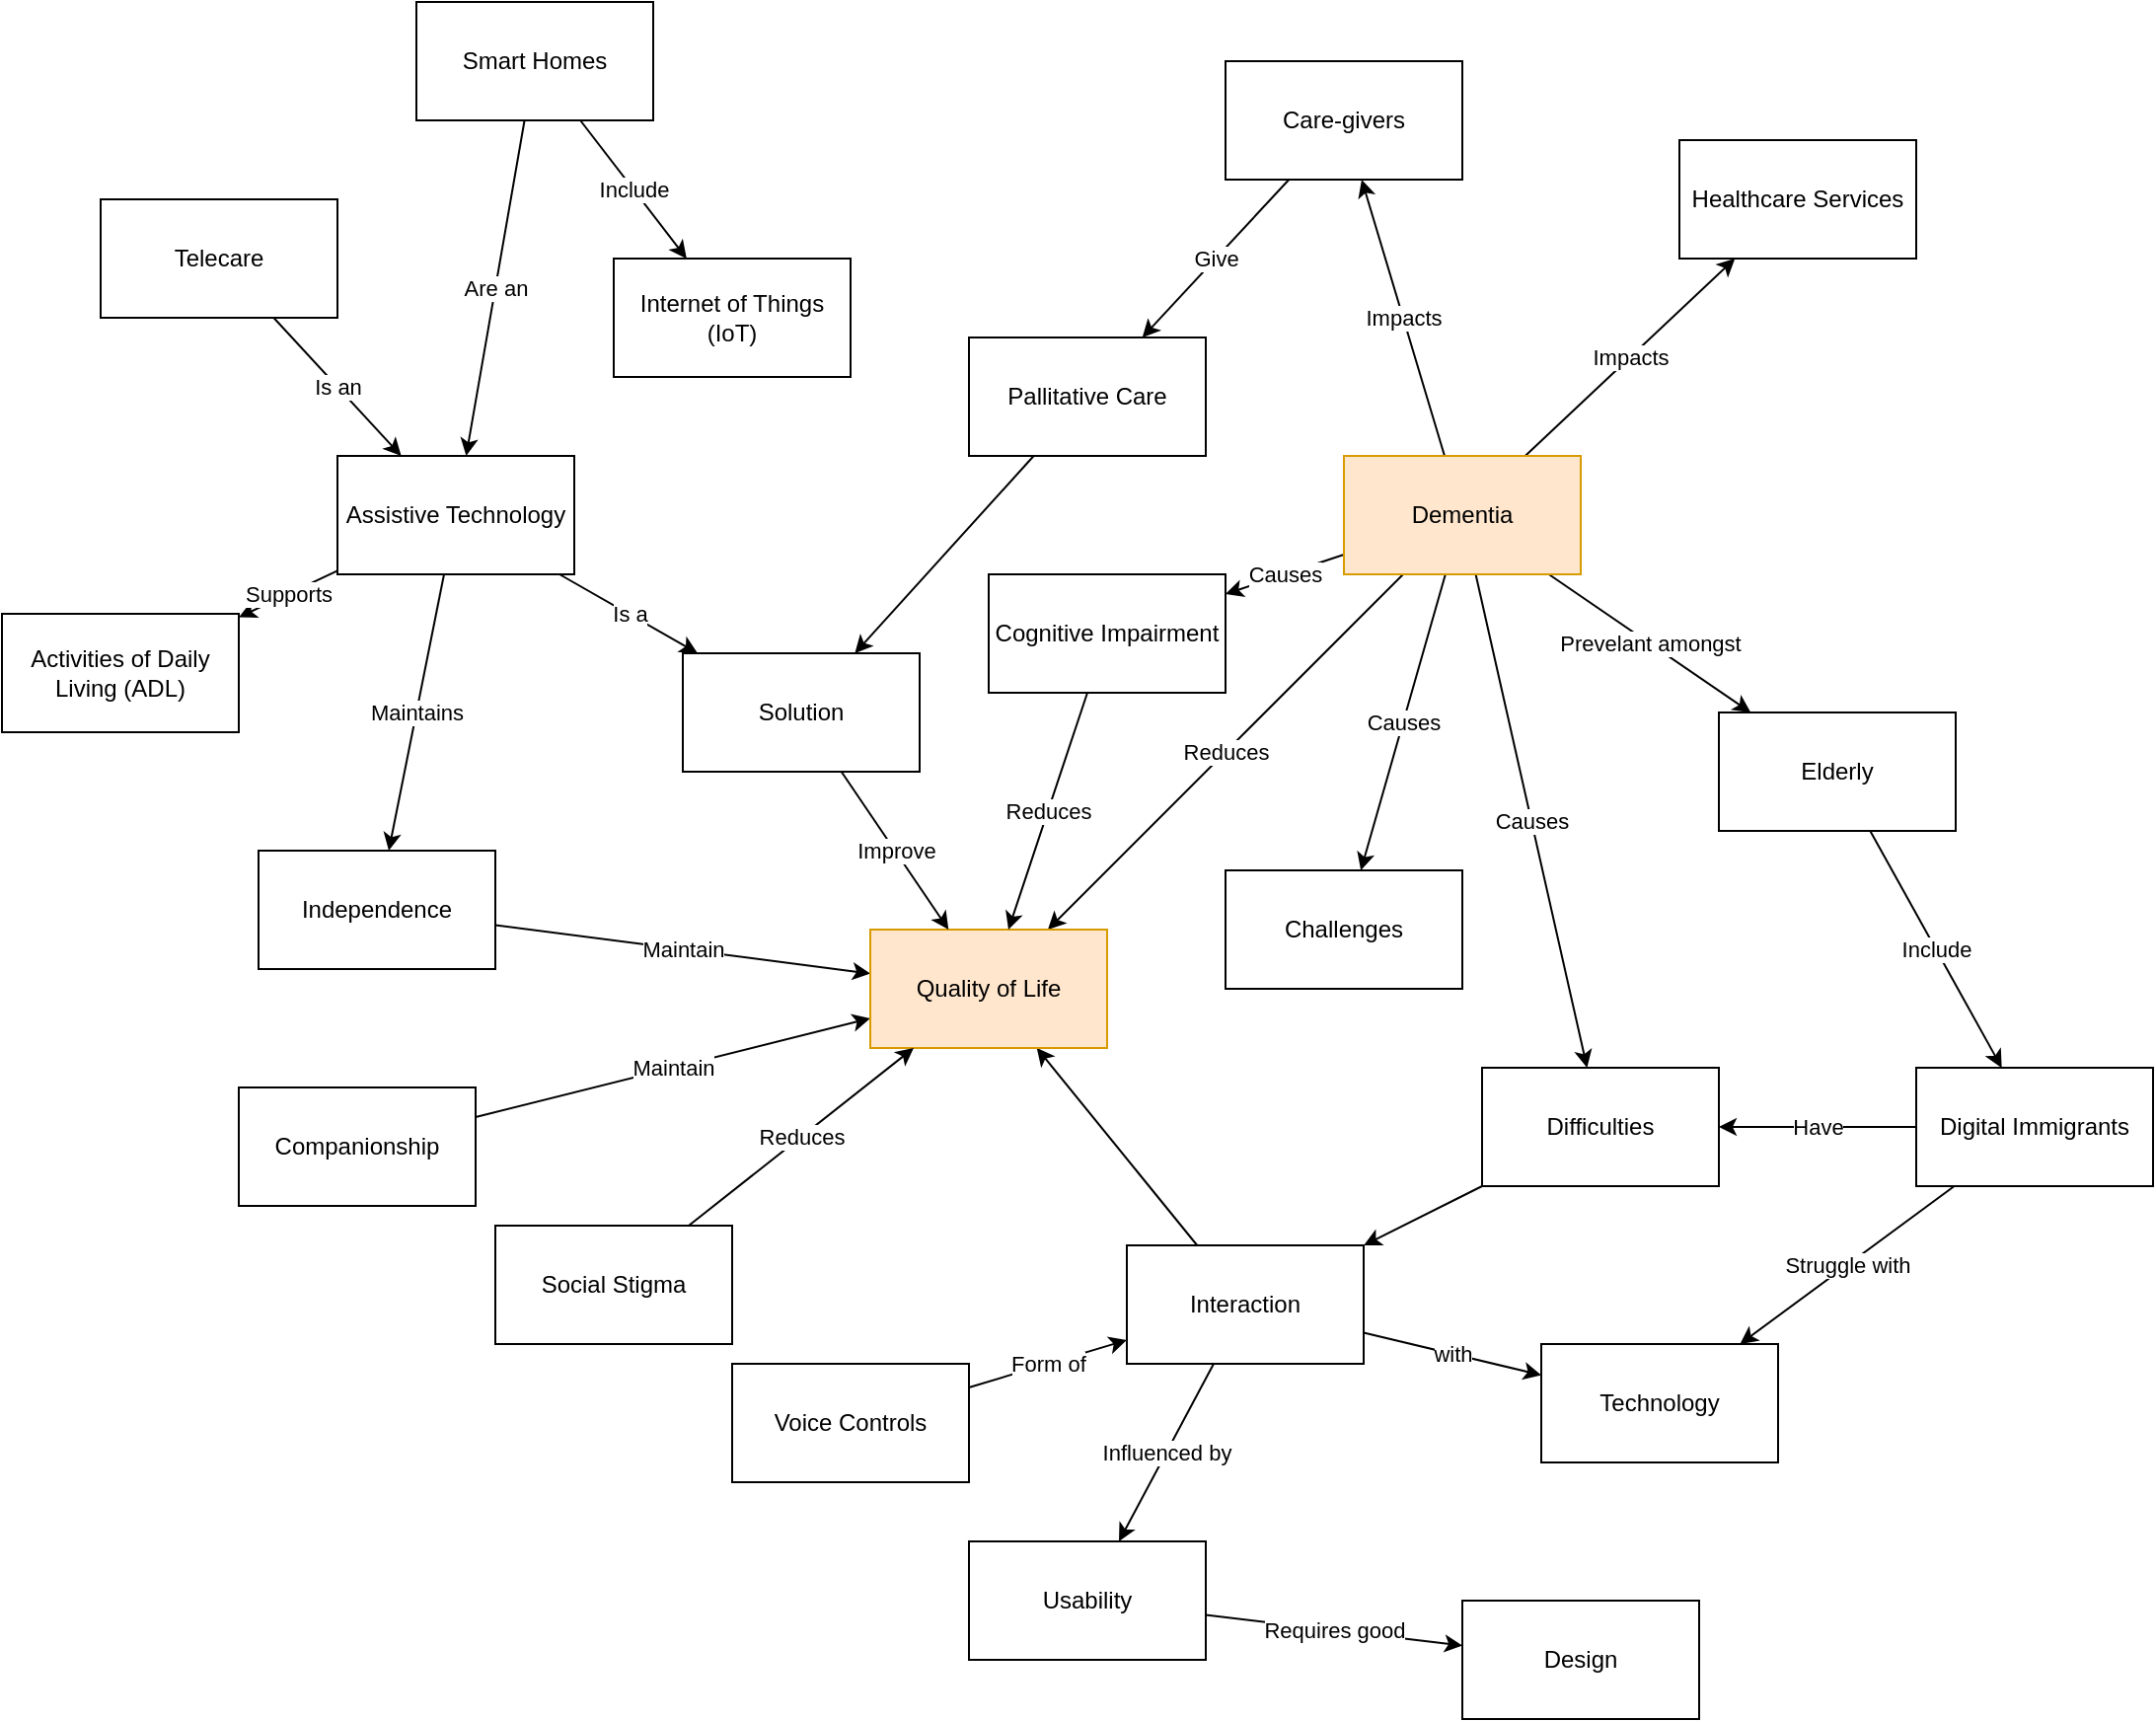 <mxfile version="12.6.5" type="device" pages="3"><diagram id="gc-8AjrJb7gZC4GpGFuo" name="Concept Map"><mxGraphModel dx="2881" dy="2333" grid="1" gridSize="10" guides="1" tooltips="1" connect="1" arrows="1" fold="1" page="1" pageScale="1" pageWidth="850" pageHeight="1100" math="0" shadow="0"><root><mxCell id="0"/><mxCell id="1" parent="0"/><mxCell id="ZZ2kIl9BoptQFi6fk6P0-5" value="Influenced by" style="rounded=0;orthogonalLoop=1;jettySize=auto;html=1;" parent="1" source="ZZ2kIl9BoptQFi6fk6P0-1" target="ZZ2kIl9BoptQFi6fk6P0-3" edge="1"><mxGeometry relative="1" as="geometry"/></mxCell><mxCell id="SU5T5uGDV6nWfIMjSNH1-2" style="rounded=0;orthogonalLoop=1;jettySize=auto;html=1;" parent="1" source="ZZ2kIl9BoptQFi6fk6P0-1" target="SU5T5uGDV6nWfIMjSNH1-1" edge="1"><mxGeometry relative="1" as="geometry"/></mxCell><mxCell id="TV5EQPT0iIoe0qWqlWmi-7" value="with" style="edgeStyle=none;rounded=0;orthogonalLoop=1;jettySize=auto;html=1;strokeColor=#000000;" edge="1" parent="1" source="ZZ2kIl9BoptQFi6fk6P0-1" target="TV5EQPT0iIoe0qWqlWmi-6"><mxGeometry relative="1" as="geometry"/></mxCell><mxCell id="ZZ2kIl9BoptQFi6fk6P0-1" value="Interaction" style="rounded=0;whiteSpace=wrap;html=1;" parent="1" vertex="1"><mxGeometry x="-170" y="-90" width="120" height="60" as="geometry"/></mxCell><mxCell id="TV5EQPT0iIoe0qWqlWmi-6" value="Technology" style="rounded=0;whiteSpace=wrap;html=1;" vertex="1" parent="1"><mxGeometry x="40" y="-40" width="120" height="60" as="geometry"/></mxCell><mxCell id="ZZ2kIl9BoptQFi6fk6P0-9" value="Form of" style="edgeStyle=none;rounded=0;orthogonalLoop=1;jettySize=auto;html=1;" parent="1" source="ZZ2kIl9BoptQFi6fk6P0-2" target="ZZ2kIl9BoptQFi6fk6P0-1" edge="1"><mxGeometry relative="1" as="geometry"/></mxCell><mxCell id="ZZ2kIl9BoptQFi6fk6P0-2" value="Voice Controls" style="rounded=0;whiteSpace=wrap;html=1;" parent="1" vertex="1"><mxGeometry x="-370" y="-30" width="120" height="60" as="geometry"/></mxCell><mxCell id="TV5EQPT0iIoe0qWqlWmi-19" value="Requires good" style="edgeStyle=none;rounded=0;orthogonalLoop=1;jettySize=auto;html=1;strokeColor=#000000;" edge="1" parent="1" source="ZZ2kIl9BoptQFi6fk6P0-3" target="ZZ2kIl9BoptQFi6fk6P0-23"><mxGeometry relative="1" as="geometry"/></mxCell><mxCell id="ZZ2kIl9BoptQFi6fk6P0-3" value="Usability" style="rounded=0;whiteSpace=wrap;html=1;" parent="1" vertex="1"><mxGeometry x="-250" y="60" width="120" height="60" as="geometry"/></mxCell><mxCell id="ZZ2kIl9BoptQFi6fk6P0-6" style="rounded=0;orthogonalLoop=1;jettySize=auto;html=1;" parent="1" source="ZZ2kIl9BoptQFi6fk6P0-4" target="ZZ2kIl9BoptQFi6fk6P0-1" edge="1"><mxGeometry relative="1" as="geometry"/></mxCell><mxCell id="ZZ2kIl9BoptQFi6fk6P0-4" value="Difficulties" style="rounded=0;whiteSpace=wrap;html=1;" parent="1" vertex="1"><mxGeometry x="10" y="-180" width="120" height="60" as="geometry"/></mxCell><mxCell id="ZZ2kIl9BoptQFi6fk6P0-8" value="Causes" style="rounded=0;orthogonalLoop=1;jettySize=auto;html=1;" parent="1" source="ZZ2kIl9BoptQFi6fk6P0-7" target="ZZ2kIl9BoptQFi6fk6P0-4" edge="1"><mxGeometry relative="1" as="geometry"/></mxCell><mxCell id="TV5EQPT0iIoe0qWqlWmi-3" value="Prevelant amongst" style="edgeStyle=none;rounded=0;orthogonalLoop=1;jettySize=auto;html=1;strokeColor=#000000;" edge="1" parent="1" source="ZZ2kIl9BoptQFi6fk6P0-7" target="ZZ2kIl9BoptQFi6fk6P0-16"><mxGeometry relative="1" as="geometry"/></mxCell><mxCell id="TV5EQPT0iIoe0qWqlWmi-11" value="Reduces" style="edgeStyle=none;rounded=0;orthogonalLoop=1;jettySize=auto;html=1;strokeColor=#000000;" edge="1" parent="1" source="ZZ2kIl9BoptQFi6fk6P0-7" target="SU5T5uGDV6nWfIMjSNH1-1"><mxGeometry relative="1" as="geometry"/></mxCell><mxCell id="TV5EQPT0iIoe0qWqlWmi-15" value="Causes" style="edgeStyle=none;rounded=0;orthogonalLoop=1;jettySize=auto;html=1;strokeColor=#000000;" edge="1" parent="1" source="ZZ2kIl9BoptQFi6fk6P0-7" target="TV5EQPT0iIoe0qWqlWmi-14"><mxGeometry relative="1" as="geometry"/></mxCell><mxCell id="TV5EQPT0iIoe0qWqlWmi-30" value="Causes" style="edgeStyle=none;rounded=0;orthogonalLoop=1;jettySize=auto;html=1;strokeColor=#000000;" edge="1" parent="1" source="ZZ2kIl9BoptQFi6fk6P0-7" target="TV5EQPT0iIoe0qWqlWmi-29"><mxGeometry relative="1" as="geometry"/></mxCell><mxCell id="TV5EQPT0iIoe0qWqlWmi-32" value="Impacts" style="edgeStyle=none;rounded=0;orthogonalLoop=1;jettySize=auto;html=1;strokeColor=#000000;" edge="1" parent="1" source="ZZ2kIl9BoptQFi6fk6P0-7" target="TV5EQPT0iIoe0qWqlWmi-31"><mxGeometry relative="1" as="geometry"/></mxCell><mxCell id="TV5EQPT0iIoe0qWqlWmi-33" value="Impacts" style="edgeStyle=none;rounded=0;orthogonalLoop=1;jettySize=auto;html=1;strokeColor=#000000;" edge="1" parent="1" source="ZZ2kIl9BoptQFi6fk6P0-7" target="TV5EQPT0iIoe0qWqlWmi-28"><mxGeometry relative="1" as="geometry"/></mxCell><mxCell id="ZZ2kIl9BoptQFi6fk6P0-7" value="Dementia" style="rounded=0;whiteSpace=wrap;html=1;fillColor=#ffe6cc;strokeColor=#d79b00;" parent="1" vertex="1"><mxGeometry x="-60" y="-490" width="120" height="60" as="geometry"/></mxCell><mxCell id="TV5EQPT0iIoe0qWqlWmi-14" value="Challenges" style="rounded=0;whiteSpace=wrap;html=1;" vertex="1" parent="1"><mxGeometry x="-120" y="-280" width="120" height="60" as="geometry"/></mxCell><mxCell id="ZZ2kIl9BoptQFi6fk6P0-15" value="Have" style="edgeStyle=none;rounded=0;orthogonalLoop=1;jettySize=auto;html=1;" parent="1" source="ZZ2kIl9BoptQFi6fk6P0-13" target="ZZ2kIl9BoptQFi6fk6P0-4" edge="1"><mxGeometry relative="1" as="geometry"/></mxCell><mxCell id="TV5EQPT0iIoe0qWqlWmi-13" value="Struggle with" style="edgeStyle=none;rounded=0;orthogonalLoop=1;jettySize=auto;html=1;strokeColor=#000000;" edge="1" parent="1" source="ZZ2kIl9BoptQFi6fk6P0-13" target="TV5EQPT0iIoe0qWqlWmi-6"><mxGeometry relative="1" as="geometry"/></mxCell><mxCell id="ZZ2kIl9BoptQFi6fk6P0-13" value="Digital Immigrants" style="rounded=0;whiteSpace=wrap;html=1;" parent="1" vertex="1"><mxGeometry x="230" y="-180" width="120" height="60" as="geometry"/></mxCell><mxCell id="TV5EQPT0iIoe0qWqlWmi-1" value="Include" style="rounded=0;orthogonalLoop=1;jettySize=auto;html=1;strokeColor=#000000;" edge="1" parent="1" source="ZZ2kIl9BoptQFi6fk6P0-16" target="ZZ2kIl9BoptQFi6fk6P0-13"><mxGeometry relative="1" as="geometry"/></mxCell><mxCell id="ZZ2kIl9BoptQFi6fk6P0-16" value="Elderly" style="rounded=0;whiteSpace=wrap;html=1;" parent="1" vertex="1"><mxGeometry x="130" y="-360" width="120" height="60" as="geometry"/></mxCell><mxCell id="ZZ2kIl9BoptQFi6fk6P0-23" value="Design" style="rounded=0;whiteSpace=wrap;html=1;" parent="1" vertex="1"><mxGeometry y="90" width="120" height="60" as="geometry"/></mxCell><mxCell id="TV5EQPT0iIoe0qWqlWmi-38" value="Maintain" style="edgeStyle=none;rounded=0;orthogonalLoop=1;jettySize=auto;html=1;strokeColor=#000000;" edge="1" parent="1" source="ZZ2kIl9BoptQFi6fk6P0-28" target="SU5T5uGDV6nWfIMjSNH1-1"><mxGeometry relative="1" as="geometry"/></mxCell><mxCell id="ZZ2kIl9BoptQFi6fk6P0-28" value="Independence" style="rounded=0;whiteSpace=wrap;html=1;" parent="1" vertex="1"><mxGeometry x="-610" y="-290" width="120" height="60" as="geometry"/></mxCell><mxCell id="TV5EQPT0iIoe0qWqlWmi-39" value="Maintain" style="edgeStyle=none;rounded=0;orthogonalLoop=1;jettySize=auto;html=1;strokeColor=#000000;" edge="1" parent="1" source="ZZ2kIl9BoptQFi6fk6P0-31" target="SU5T5uGDV6nWfIMjSNH1-1"><mxGeometry relative="1" as="geometry"/></mxCell><mxCell id="ZZ2kIl9BoptQFi6fk6P0-31" value="Companionship" style="rounded=0;whiteSpace=wrap;html=1;" parent="1" vertex="1"><mxGeometry x="-620" y="-170" width="120" height="60" as="geometry"/></mxCell><mxCell id="SU5T5uGDV6nWfIMjSNH1-1" value="Quality of Life" style="rounded=0;whiteSpace=wrap;html=1;fillColor=#ffe6cc;strokeColor=#d79b00;" parent="1" vertex="1"><mxGeometry x="-300" y="-250" width="120" height="60" as="geometry"/></mxCell><mxCell id="TV5EQPT0iIoe0qWqlWmi-17" value="Improve" style="edgeStyle=none;rounded=0;orthogonalLoop=1;jettySize=auto;html=1;strokeColor=#000000;" edge="1" parent="1" source="TV5EQPT0iIoe0qWqlWmi-16" target="SU5T5uGDV6nWfIMjSNH1-1"><mxGeometry relative="1" as="geometry"/></mxCell><mxCell id="TV5EQPT0iIoe0qWqlWmi-16" value="Solution" style="rounded=0;whiteSpace=wrap;html=1;" vertex="1" parent="1"><mxGeometry x="-395" y="-390" width="120" height="60" as="geometry"/></mxCell><mxCell id="TV5EQPT0iIoe0qWqlWmi-36" value="Are an" style="edgeStyle=none;rounded=0;orthogonalLoop=1;jettySize=auto;html=1;strokeColor=#000000;" edge="1" parent="1" source="TV5EQPT0iIoe0qWqlWmi-20" target="TV5EQPT0iIoe0qWqlWmi-21"><mxGeometry relative="1" as="geometry"/></mxCell><mxCell id="TV5EQPT0iIoe0qWqlWmi-52" value="Include" style="edgeStyle=none;rounded=0;orthogonalLoop=1;jettySize=auto;html=1;strokeColor=#000000;" edge="1" parent="1" source="TV5EQPT0iIoe0qWqlWmi-20" target="TV5EQPT0iIoe0qWqlWmi-26"><mxGeometry relative="1" as="geometry"/></mxCell><mxCell id="TV5EQPT0iIoe0qWqlWmi-20" value="Smart Homes" style="rounded=0;whiteSpace=wrap;html=1;" vertex="1" parent="1"><mxGeometry x="-530" y="-720" width="120" height="60" as="geometry"/></mxCell><mxCell id="TV5EQPT0iIoe0qWqlWmi-34" value="Is a" style="edgeStyle=none;rounded=0;orthogonalLoop=1;jettySize=auto;html=1;strokeColor=#000000;" edge="1" parent="1" source="TV5EQPT0iIoe0qWqlWmi-21" target="TV5EQPT0iIoe0qWqlWmi-16"><mxGeometry relative="1" as="geometry"/></mxCell><mxCell id="TV5EQPT0iIoe0qWqlWmi-35" value="Supports" style="edgeStyle=none;rounded=0;orthogonalLoop=1;jettySize=auto;html=1;strokeColor=#000000;" edge="1" parent="1" source="TV5EQPT0iIoe0qWqlWmi-21" target="TV5EQPT0iIoe0qWqlWmi-22"><mxGeometry relative="1" as="geometry"/></mxCell><mxCell id="TV5EQPT0iIoe0qWqlWmi-47" value="Maintains" style="edgeStyle=none;rounded=0;orthogonalLoop=1;jettySize=auto;html=1;strokeColor=#000000;" edge="1" parent="1" source="TV5EQPT0iIoe0qWqlWmi-21" target="ZZ2kIl9BoptQFi6fk6P0-28"><mxGeometry relative="1" as="geometry"/></mxCell><mxCell id="TV5EQPT0iIoe0qWqlWmi-21" value="Assistive Technology" style="rounded=0;whiteSpace=wrap;html=1;" vertex="1" parent="1"><mxGeometry x="-570" y="-490" width="120" height="60" as="geometry"/></mxCell><mxCell id="TV5EQPT0iIoe0qWqlWmi-22" value="Activities of Daily Living (ADL)" style="rounded=0;whiteSpace=wrap;html=1;" vertex="1" parent="1"><mxGeometry x="-740" y="-410" width="120" height="60" as="geometry"/></mxCell><mxCell id="TV5EQPT0iIoe0qWqlWmi-41" value="Is an" style="edgeStyle=none;rounded=0;orthogonalLoop=1;jettySize=auto;html=1;strokeColor=#000000;" edge="1" parent="1" source="TV5EQPT0iIoe0qWqlWmi-24" target="TV5EQPT0iIoe0qWqlWmi-21"><mxGeometry relative="1" as="geometry"/></mxCell><mxCell id="TV5EQPT0iIoe0qWqlWmi-24" value="Telecare" style="rounded=0;whiteSpace=wrap;html=1;" vertex="1" parent="1"><mxGeometry x="-690" y="-620" width="120" height="60" as="geometry"/></mxCell><mxCell id="TV5EQPT0iIoe0qWqlWmi-26" value="Internet of Things (IoT)" style="rounded=0;whiteSpace=wrap;html=1;" vertex="1" parent="1"><mxGeometry x="-430" y="-590" width="120" height="60" as="geometry"/></mxCell><mxCell id="TV5EQPT0iIoe0qWqlWmi-37" style="edgeStyle=none;rounded=0;orthogonalLoop=1;jettySize=auto;html=1;strokeColor=#000000;" edge="1" parent="1" source="TV5EQPT0iIoe0qWqlWmi-27" target="TV5EQPT0iIoe0qWqlWmi-16"><mxGeometry relative="1" as="geometry"/></mxCell><mxCell id="TV5EQPT0iIoe0qWqlWmi-27" value="Pallitative Care" style="rounded=0;whiteSpace=wrap;html=1;" vertex="1" parent="1"><mxGeometry x="-250" y="-550" width="120" height="60" as="geometry"/></mxCell><mxCell id="TV5EQPT0iIoe0qWqlWmi-48" value="Give" style="edgeStyle=none;rounded=0;orthogonalLoop=1;jettySize=auto;html=1;strokeColor=#000000;" edge="1" parent="1" source="TV5EQPT0iIoe0qWqlWmi-28" target="TV5EQPT0iIoe0qWqlWmi-27"><mxGeometry relative="1" as="geometry"/></mxCell><mxCell id="TV5EQPT0iIoe0qWqlWmi-28" value="Care-givers" style="rounded=0;whiteSpace=wrap;html=1;" vertex="1" parent="1"><mxGeometry x="-120" y="-690" width="120" height="60" as="geometry"/></mxCell><mxCell id="TV5EQPT0iIoe0qWqlWmi-43" value="Reduces" style="edgeStyle=none;rounded=0;orthogonalLoop=1;jettySize=auto;html=1;strokeColor=#000000;" edge="1" parent="1" source="TV5EQPT0iIoe0qWqlWmi-29" target="SU5T5uGDV6nWfIMjSNH1-1"><mxGeometry relative="1" as="geometry"/></mxCell><mxCell id="TV5EQPT0iIoe0qWqlWmi-29" value="Cognitive Impairment" style="rounded=0;whiteSpace=wrap;html=1;" vertex="1" parent="1"><mxGeometry x="-240" y="-430" width="120" height="60" as="geometry"/></mxCell><mxCell id="TV5EQPT0iIoe0qWqlWmi-31" value="Healthcare Services" style="rounded=0;whiteSpace=wrap;html=1;" vertex="1" parent="1"><mxGeometry x="110" y="-650" width="120" height="60" as="geometry"/></mxCell><mxCell id="TV5EQPT0iIoe0qWqlWmi-44" value="Reduces" style="edgeStyle=none;rounded=0;orthogonalLoop=1;jettySize=auto;html=1;strokeColor=#000000;" edge="1" parent="1" source="TV5EQPT0iIoe0qWqlWmi-42" target="SU5T5uGDV6nWfIMjSNH1-1"><mxGeometry relative="1" as="geometry"/></mxCell><mxCell id="TV5EQPT0iIoe0qWqlWmi-42" value="Social Stigma" style="rounded=0;whiteSpace=wrap;html=1;" vertex="1" parent="1"><mxGeometry x="-490" y="-100" width="120" height="60" as="geometry"/></mxCell><mxCell id="TV5EQPT0iIoe0qWqlWmi-51" style="edgeStyle=none;rounded=0;orthogonalLoop=1;jettySize=auto;html=1;exitX=0.5;exitY=1;exitDx=0;exitDy=0;strokeColor=#000000;" edge="1" parent="1" source="TV5EQPT0iIoe0qWqlWmi-6" target="TV5EQPT0iIoe0qWqlWmi-6"><mxGeometry relative="1" as="geometry"/></mxCell></root></mxGraphModel></diagram><diagram id="PZHGXp4V-2XYrmmZvfej" name="Conceptual Framework"><mxGraphModel dx="1422" dy="863" grid="1" gridSize="10" guides="1" tooltips="1" connect="1" arrows="1" fold="1" page="1" pageScale="1" pageWidth="850" pageHeight="1100" math="0" shadow="0"><root><mxCell id="LC9OLkkxXLahSD6fon9u-0"/><mxCell id="LC9OLkkxXLahSD6fon9u-1" parent="LC9OLkkxXLahSD6fon9u-0"/><mxCell id="LC9OLkkxXLahSD6fon9u-2" value="Smart Home" style="rounded=0;whiteSpace=wrap;html=1;fillColor=none;strokeColor=none;" parent="LC9OLkkxXLahSD6fon9u-1" vertex="1"><mxGeometry x="225" y="180" width="120" height="60" as="geometry"/></mxCell><mxCell id="LC9OLkkxXLahSD6fon9u-3" value="Assitive Technology" style="rounded=0;whiteSpace=wrap;html=1;fillColor=none;strokeColor=none;" parent="LC9OLkkxXLahSD6fon9u-1" vertex="1"><mxGeometry x="215" y="205" width="120" height="60" as="geometry"/></mxCell><mxCell id="LC9OLkkxXLahSD6fon9u-4" value="Dementia" style="rounded=0;whiteSpace=wrap;html=1;fillColor=none;strokeColor=none;" parent="LC9OLkkxXLahSD6fon9u-1" vertex="1"><mxGeometry x="340" y="310" width="120" height="60" as="geometry"/></mxCell><mxCell id="LC9OLkkxXLahSD6fon9u-5" value="ICT" style="rounded=0;whiteSpace=wrap;html=1;fillColor=none;strokeColor=none;" parent="LC9OLkkxXLahSD6fon9u-1" vertex="1"><mxGeometry x="225" y="195" width="120" height="60" as="geometry"/></mxCell><mxCell id="LC9OLkkxXLahSD6fon9u-6" value="Telecare" style="rounded=0;whiteSpace=wrap;html=1;fillColor=none;strokeColor=none;" parent="LC9OLkkxXLahSD6fon9u-1" vertex="1"><mxGeometry x="225" y="230" width="120" height="60" as="geometry"/></mxCell><mxCell id="LC9OLkkxXLahSD6fon9u-7" value="Artifical Intelligence" style="rounded=0;whiteSpace=wrap;html=1;fillColor=none;strokeColor=none;" parent="LC9OLkkxXLahSD6fon9u-1" vertex="1"><mxGeometry x="225" y="240" width="120" height="60" as="geometry"/></mxCell><mxCell id="LC9OLkkxXLahSD6fon9u-8" value="Quality of Life" style="rounded=0;whiteSpace=wrap;html=1;fillColor=none;strokeColor=none;" parent="LC9OLkkxXLahSD6fon9u-1" vertex="1"><mxGeometry x="460" y="30" width="120" height="60" as="geometry"/></mxCell><mxCell id="LC9OLkkxXLahSD6fon9u-9" value="Family Caregivers" style="rounded=0;whiteSpace=wrap;html=1;fillColor=none;strokeColor=none;" parent="LC9OLkkxXLahSD6fon9u-1" vertex="1"><mxGeometry x="215" y="30" width="120" height="60" as="geometry"/></mxCell><mxCell id="LC9OLkkxXLahSD6fon9u-10" value="End of Life care" style="rounded=0;whiteSpace=wrap;html=1;fillColor=none;strokeColor=none;" parent="LC9OLkkxXLahSD6fon9u-1" vertex="1"><mxGeometry x="215" y="15" width="120" height="60" as="geometry"/></mxCell><mxCell id="LC9OLkkxXLahSD6fon9u-11" value="Robotics" style="rounded=0;whiteSpace=wrap;html=1;fillColor=none;strokeColor=none;" parent="LC9OLkkxXLahSD6fon9u-1" vertex="1"><mxGeometry x="225" y="255" width="120" height="60" as="geometry"/></mxCell><mxCell id="LC9OLkkxXLahSD6fon9u-12" value="" style="rhombus;whiteSpace=wrap;html=1;" parent="LC9OLkkxXLahSD6fon9u-1" vertex="1"><mxGeometry x="280" y="15" width="240" height="240" as="geometry"/></mxCell><mxCell id="LC9OLkkxXLahSD6fon9u-13" value="" style="endArrow=none;html=1;entryX=0.5;entryY=0;entryDx=0;entryDy=0;exitX=0.5;exitY=1;exitDx=0;exitDy=0;" parent="LC9OLkkxXLahSD6fon9u-1" source="LC9OLkkxXLahSD6fon9u-12" target="LC9OLkkxXLahSD6fon9u-12" edge="1"><mxGeometry width="50" height="50" relative="1" as="geometry"><mxPoint x="290" y="615" as="sourcePoint"/><mxPoint x="340" y="565" as="targetPoint"/></mxGeometry></mxCell><mxCell id="LC9OLkkxXLahSD6fon9u-14" value="" style="endArrow=none;html=1;exitX=0;exitY=0.5;exitDx=0;exitDy=0;" parent="LC9OLkkxXLahSD6fon9u-1" source="LC9OLkkxXLahSD6fon9u-12" edge="1"><mxGeometry width="50" height="50" relative="1" as="geometry"><mxPoint x="410" y="265" as="sourcePoint"/><mxPoint x="520" y="135" as="targetPoint"/></mxGeometry></mxCell><mxCell id="LC9OLkkxXLahSD6fon9u-15" value="" style="rhombus;whiteSpace=wrap;html=1;" parent="LC9OLkkxXLahSD6fon9u-1" vertex="1"><mxGeometry x="340" y="75" width="120" height="120" as="geometry"/></mxCell><mxCell id="LC9OLkkxXLahSD6fon9u-16" value="Elderly" style="rounded=0;whiteSpace=wrap;html=1;strokeColor=none;fillColor=none;" parent="LC9OLkkxXLahSD6fon9u-1" vertex="1"><mxGeometry x="320" y="320" width="160" height="80" as="geometry"/></mxCell><mxCell id="LC9OLkkxXLahSD6fon9u-17" value="Patient" style="rounded=0;whiteSpace=wrap;html=1;strokeColor=none;fillColor=none;" parent="LC9OLkkxXLahSD6fon9u-1" vertex="1"><mxGeometry x="370" y="120" width="60" height="30" as="geometry"/></mxCell><mxCell id="LC9OLkkxXLahSD6fon9u-18" value="Technology" style="rounded=0;whiteSpace=wrap;html=1;strokeColor=none;fillColor=none;rotation=45;" parent="LC9OLkkxXLahSD6fon9u-1" vertex="1"><mxGeometry x="323" y="162" width="60" height="30" as="geometry"/></mxCell><mxCell id="LC9OLkkxXLahSD6fon9u-19" value="Interface" style="rounded=0;whiteSpace=wrap;html=1;strokeColor=none;fillColor=none;rotation=-45;" parent="LC9OLkkxXLahSD6fon9u-1" vertex="1"><mxGeometry x="410" y="165" width="60" height="30" as="geometry"/></mxCell><mxCell id="LC9OLkkxXLahSD6fon9u-20" value="Value" style="rounded=0;whiteSpace=wrap;html=1;strokeColor=none;fillColor=none;rotation=45;" parent="LC9OLkkxXLahSD6fon9u-1" vertex="1"><mxGeometry x="420" y="75" width="60" height="30" as="geometry"/></mxCell><mxCell id="LC9OLkkxXLahSD6fon9u-21" value="Care" style="rounded=0;whiteSpace=wrap;html=1;strokeColor=none;fillColor=none;rotation=-45;" parent="LC9OLkkxXLahSD6fon9u-1" vertex="1"><mxGeometry x="320" y="75" width="60" height="30" as="geometry"/></mxCell><mxCell id="LC9OLkkxXLahSD6fon9u-22" value="Voice Assistants" style="rounded=0;whiteSpace=wrap;html=1;fillColor=none;strokeColor=none;" parent="LC9OLkkxXLahSD6fon9u-1" vertex="1"><mxGeometry x="460" y="180" width="120" height="60" as="geometry"/></mxCell><mxCell id="LC9OLkkxXLahSD6fon9u-23" value="NLP" style="rounded=0;whiteSpace=wrap;html=1;fillColor=none;strokeColor=none;" parent="LC9OLkkxXLahSD6fon9u-1" vertex="1"><mxGeometry x="460" y="195" width="120" height="60" as="geometry"/></mxCell><mxCell id="LC9OLkkxXLahSD6fon9u-24" value="Speech Recognition" style="rounded=0;whiteSpace=wrap;html=1;fillColor=none;strokeColor=none;" parent="LC9OLkkxXLahSD6fon9u-1" vertex="1"><mxGeometry x="460" y="215" width="120" height="60" as="geometry"/></mxCell></root></mxGraphModel></diagram><diagram id="aB-HyUsqGFMdxtEWsi-d" name="Roadmap"><mxGraphModel dx="2272" dy="863" grid="1" gridSize="10" guides="1" tooltips="1" connect="1" arrows="1" fold="1" page="1" pageScale="1" pageWidth="850" pageHeight="1100" math="0" shadow="0"><root><mxCell id="0OmkoKFzh6e_gQJ4PCfh-0"/><mxCell id="0OmkoKFzh6e_gQJ4PCfh-1" parent="0OmkoKFzh6e_gQJ4PCfh-0"/><mxCell id="0OmkoKFzh6e_gQJ4PCfh-2" style="edgeStyle=orthogonalEdgeStyle;rounded=0;orthogonalLoop=1;jettySize=auto;html=1;fillColor=#d80073;strokeColor=#000000;strokeWidth=2;" edge="1" parent="0OmkoKFzh6e_gQJ4PCfh-1" source="0OmkoKFzh6e_gQJ4PCfh-3" target="0OmkoKFzh6e_gQJ4PCfh-4"><mxGeometry relative="1" as="geometry"><Array as="points"><mxPoint x="-180" y="95"/><mxPoint x="-180" y="170"/><mxPoint x="-720" y="170"/><mxPoint x="-720" y="245"/></Array></mxGeometry></mxCell><mxCell id="0OmkoKFzh6e_gQJ4PCfh-3" value="" style="rounded=0;whiteSpace=wrap;html=1;" vertex="1" parent="0OmkoKFzh6e_gQJ4PCfh-1"><mxGeometry x="-680" y="40" width="460" height="110" as="geometry"/></mxCell><mxCell id="0OmkoKFzh6e_gQJ4PCfh-4" value="" style="rounded=0;whiteSpace=wrap;html=1;strokeWidth=1;" vertex="1" parent="0OmkoKFzh6e_gQJ4PCfh-1"><mxGeometry x="-680" y="190" width="460" height="110" as="geometry"/></mxCell><mxCell id="0OmkoKFzh6e_gQJ4PCfh-5" value="" style="rounded=0;whiteSpace=wrap;html=1;strokeWidth=1;" vertex="1" parent="0OmkoKFzh6e_gQJ4PCfh-1"><mxGeometry x="-680" y="340" width="460" height="110" as="geometry"/></mxCell><mxCell id="0OmkoKFzh6e_gQJ4PCfh-6" value="" style="rounded=0;whiteSpace=wrap;html=1;strokeWidth=1;" vertex="1" parent="0OmkoKFzh6e_gQJ4PCfh-1"><mxGeometry x="-680" y="490" width="460" height="110" as="geometry"/></mxCell><mxCell id="0OmkoKFzh6e_gQJ4PCfh-7" value="" style="rounded=0;whiteSpace=wrap;html=1;" vertex="1" parent="0OmkoKFzh6e_gQJ4PCfh-1"><mxGeometry x="-680" y="640" width="460" height="110" as="geometry"/></mxCell><mxCell id="0OmkoKFzh6e_gQJ4PCfh-8" style="edgeStyle=orthogonalEdgeStyle;rounded=0;orthogonalLoop=1;jettySize=auto;html=1;fillColor=#d80073;strokeColor=#000000;strokeWidth=2;" edge="1" parent="0OmkoKFzh6e_gQJ4PCfh-1" source="0OmkoKFzh6e_gQJ4PCfh-4" target="0OmkoKFzh6e_gQJ4PCfh-5"><mxGeometry relative="1" as="geometry"><mxPoint x="-220" y="240" as="sourcePoint"/><mxPoint x="-680" y="390" as="targetPoint"/><Array as="points"><mxPoint x="-180" y="245"/><mxPoint x="-180" y="320"/><mxPoint x="-720" y="320"/><mxPoint x="-720" y="395"/></Array></mxGeometry></mxCell><mxCell id="0OmkoKFzh6e_gQJ4PCfh-9" style="edgeStyle=orthogonalEdgeStyle;rounded=0;orthogonalLoop=1;jettySize=auto;html=1;fillColor=#d80073;strokeColor=#000000;strokeWidth=2;" edge="1" parent="0OmkoKFzh6e_gQJ4PCfh-1" source="0OmkoKFzh6e_gQJ4PCfh-5" target="0OmkoKFzh6e_gQJ4PCfh-6"><mxGeometry relative="1" as="geometry"><mxPoint x="-220" y="390" as="sourcePoint"/><mxPoint x="-680" y="540" as="targetPoint"/><Array as="points"><mxPoint x="-180" y="395"/><mxPoint x="-180" y="470"/><mxPoint x="-720" y="470"/><mxPoint x="-720" y="545"/></Array></mxGeometry></mxCell><mxCell id="0OmkoKFzh6e_gQJ4PCfh-10" style="edgeStyle=orthogonalEdgeStyle;rounded=0;orthogonalLoop=1;jettySize=auto;html=1;fillColor=#d80073;strokeColor=#000000;strokeWidth=2;" edge="1" parent="0OmkoKFzh6e_gQJ4PCfh-1" source="0OmkoKFzh6e_gQJ4PCfh-6" target="0OmkoKFzh6e_gQJ4PCfh-7"><mxGeometry relative="1" as="geometry"><mxPoint x="-220" y="550" as="sourcePoint"/><mxPoint x="-680" y="700" as="targetPoint"/><Array as="points"><mxPoint x="-180" y="545"/><mxPoint x="-180" y="620"/><mxPoint x="-720" y="620"/><mxPoint x="-720" y="695"/></Array></mxGeometry></mxCell><mxCell id="0OmkoKFzh6e_gQJ4PCfh-11" value="" style="rounded=0;whiteSpace=wrap;html=1;" vertex="1" parent="0OmkoKFzh6e_gQJ4PCfh-1"><mxGeometry x="-670" y="70" width="130" height="70" as="geometry"/></mxCell><mxCell id="0OmkoKFzh6e_gQJ4PCfh-12" value="" style="rounded=0;whiteSpace=wrap;html=1;" vertex="1" parent="0OmkoKFzh6e_gQJ4PCfh-1"><mxGeometry x="-515" y="70" width="130" height="70" as="geometry"/></mxCell><mxCell id="0OmkoKFzh6e_gQJ4PCfh-13" value="" style="rounded=0;whiteSpace=wrap;html=1;" vertex="1" parent="0OmkoKFzh6e_gQJ4PCfh-1"><mxGeometry x="-360" y="70" width="130" height="70" as="geometry"/></mxCell><mxCell id="0OmkoKFzh6e_gQJ4PCfh-16" value="" style="rounded=0;whiteSpace=wrap;html=1;" vertex="1" parent="0OmkoKFzh6e_gQJ4PCfh-1"><mxGeometry x="-670" y="220" width="130" height="70" as="geometry"/></mxCell><mxCell id="0OmkoKFzh6e_gQJ4PCfh-17" value="" style="rounded=0;whiteSpace=wrap;html=1;" vertex="1" parent="0OmkoKFzh6e_gQJ4PCfh-1"><mxGeometry x="-515" y="220" width="130" height="70" as="geometry"/></mxCell><mxCell id="0OmkoKFzh6e_gQJ4PCfh-18" value="" style="rounded=0;whiteSpace=wrap;html=1;" vertex="1" parent="0OmkoKFzh6e_gQJ4PCfh-1"><mxGeometry x="-360" y="220" width="130" height="70" as="geometry"/></mxCell><mxCell id="0OmkoKFzh6e_gQJ4PCfh-19" value="" style="rounded=0;whiteSpace=wrap;html=1;" vertex="1" parent="0OmkoKFzh6e_gQJ4PCfh-1"><mxGeometry x="-670" y="370" width="130" height="70" as="geometry"/></mxCell><mxCell id="0OmkoKFzh6e_gQJ4PCfh-20" value="" style="rounded=0;whiteSpace=wrap;html=1;" vertex="1" parent="0OmkoKFzh6e_gQJ4PCfh-1"><mxGeometry x="-515" y="370" width="130" height="70" as="geometry"/></mxCell><mxCell id="0OmkoKFzh6e_gQJ4PCfh-21" value="" style="rounded=0;whiteSpace=wrap;html=1;" vertex="1" parent="0OmkoKFzh6e_gQJ4PCfh-1"><mxGeometry x="-360" y="370" width="130" height="70" as="geometry"/></mxCell><mxCell id="0OmkoKFzh6e_gQJ4PCfh-22" value="" style="rounded=0;whiteSpace=wrap;html=1;" vertex="1" parent="0OmkoKFzh6e_gQJ4PCfh-1"><mxGeometry x="-670" y="520" width="130" height="70" as="geometry"/></mxCell><mxCell id="0OmkoKFzh6e_gQJ4PCfh-23" value="" style="rounded=0;whiteSpace=wrap;html=1;" vertex="1" parent="0OmkoKFzh6e_gQJ4PCfh-1"><mxGeometry x="-515" y="520" width="130" height="70" as="geometry"/></mxCell><mxCell id="0OmkoKFzh6e_gQJ4PCfh-24" value="" style="rounded=0;whiteSpace=wrap;html=1;" vertex="1" parent="0OmkoKFzh6e_gQJ4PCfh-1"><mxGeometry x="-360" y="520" width="130" height="70" as="geometry"/></mxCell><mxCell id="0OmkoKFzh6e_gQJ4PCfh-25" value="" style="rounded=0;whiteSpace=wrap;html=1;" vertex="1" parent="0OmkoKFzh6e_gQJ4PCfh-1"><mxGeometry x="-670" y="670" width="130" height="70" as="geometry"/></mxCell><mxCell id="0OmkoKFzh6e_gQJ4PCfh-26" value="" style="rounded=0;whiteSpace=wrap;html=1;" vertex="1" parent="0OmkoKFzh6e_gQJ4PCfh-1"><mxGeometry x="-515" y="670" width="130" height="70" as="geometry"/></mxCell><mxCell id="0OmkoKFzh6e_gQJ4PCfh-27" value="" style="rounded=0;whiteSpace=wrap;html=1;" vertex="1" parent="0OmkoKFzh6e_gQJ4PCfh-1"><mxGeometry x="-360" y="670" width="130" height="70" as="geometry"/></mxCell><mxCell id="0OmkoKFzh6e_gQJ4PCfh-28" value="Sprint 1" style="text;html=1;strokeColor=none;fillColor=none;align=center;verticalAlign=middle;whiteSpace=wrap;rounded=0;" vertex="1" parent="0OmkoKFzh6e_gQJ4PCfh-1"><mxGeometry x="-515" y="190" width="130" height="30" as="geometry"/></mxCell><mxCell id="0OmkoKFzh6e_gQJ4PCfh-29" value="Sprint 2" style="text;html=1;strokeColor=none;fillColor=none;align=center;verticalAlign=middle;whiteSpace=wrap;rounded=0;" vertex="1" parent="0OmkoKFzh6e_gQJ4PCfh-1"><mxGeometry x="-515" y="340" width="130" height="30" as="geometry"/></mxCell><mxCell id="0OmkoKFzh6e_gQJ4PCfh-30" value="Sprint 3" style="text;html=1;strokeColor=none;fillColor=none;align=center;verticalAlign=middle;whiteSpace=wrap;rounded=0;" vertex="1" parent="0OmkoKFzh6e_gQJ4PCfh-1"><mxGeometry x="-515" y="490" width="130" height="30" as="geometry"/></mxCell><mxCell id="0OmkoKFzh6e_gQJ4PCfh-31" value="Sprint 4" style="text;html=1;strokeColor=none;fillColor=none;align=center;verticalAlign=middle;whiteSpace=wrap;rounded=0;" vertex="1" parent="0OmkoKFzh6e_gQJ4PCfh-1"><mxGeometry x="-515" y="640" width="130" height="30" as="geometry"/></mxCell><mxCell id="0OmkoKFzh6e_gQJ4PCfh-32" value="Planning" style="text;html=1;strokeColor=none;fillColor=none;align=center;verticalAlign=middle;whiteSpace=wrap;rounded=0;" vertex="1" parent="0OmkoKFzh6e_gQJ4PCfh-1"><mxGeometry x="-515" y="40" width="130" height="30" as="geometry"/></mxCell><mxCell id="0OmkoKFzh6e_gQJ4PCfh-33" value="Research" style="text;html=1;strokeColor=none;fillColor=none;align=center;verticalAlign=middle;whiteSpace=wrap;rounded=0;" vertex="1" parent="0OmkoKFzh6e_gQJ4PCfh-1"><mxGeometry x="-670" y="70" width="130" height="20" as="geometry"/></mxCell><mxCell id="0OmkoKFzh6e_gQJ4PCfh-34" value="Experiment" style="text;html=1;strokeColor=none;fillColor=none;align=center;verticalAlign=middle;whiteSpace=wrap;rounded=0;" vertex="1" parent="0OmkoKFzh6e_gQJ4PCfh-1"><mxGeometry x="-515" y="70" width="130" height="20" as="geometry"/></mxCell><mxCell id="0OmkoKFzh6e_gQJ4PCfh-35" value="Evaluation" style="text;html=1;strokeColor=none;fillColor=none;align=center;verticalAlign=middle;whiteSpace=wrap;rounded=0;" vertex="1" parent="0OmkoKFzh6e_gQJ4PCfh-1"><mxGeometry x="-360" y="70" width="130" height="20" as="geometry"/></mxCell><mxCell id="0OmkoKFzh6e_gQJ4PCfh-36" value="Research" style="text;html=1;strokeColor=none;fillColor=none;align=center;verticalAlign=middle;whiteSpace=wrap;rounded=0;" vertex="1" parent="0OmkoKFzh6e_gQJ4PCfh-1"><mxGeometry x="-670" y="220" width="130" height="20" as="geometry"/></mxCell><mxCell id="0OmkoKFzh6e_gQJ4PCfh-37" value="Experiment" style="text;html=1;strokeColor=none;fillColor=none;align=center;verticalAlign=middle;whiteSpace=wrap;rounded=0;" vertex="1" parent="0OmkoKFzh6e_gQJ4PCfh-1"><mxGeometry x="-515" y="220" width="130" height="20" as="geometry"/></mxCell><mxCell id="0OmkoKFzh6e_gQJ4PCfh-38" value="Evaluation" style="text;html=1;strokeColor=none;fillColor=none;align=center;verticalAlign=middle;whiteSpace=wrap;rounded=0;" vertex="1" parent="0OmkoKFzh6e_gQJ4PCfh-1"><mxGeometry x="-360" y="220" width="130" height="20" as="geometry"/></mxCell><mxCell id="0OmkoKFzh6e_gQJ4PCfh-39" value="Research" style="text;html=1;strokeColor=none;fillColor=none;align=center;verticalAlign=middle;whiteSpace=wrap;rounded=0;" vertex="1" parent="0OmkoKFzh6e_gQJ4PCfh-1"><mxGeometry x="-670" y="370" width="130" height="20" as="geometry"/></mxCell><mxCell id="0OmkoKFzh6e_gQJ4PCfh-40" value="Experiment" style="text;html=1;strokeColor=none;fillColor=none;align=center;verticalAlign=middle;whiteSpace=wrap;rounded=0;" vertex="1" parent="0OmkoKFzh6e_gQJ4PCfh-1"><mxGeometry x="-515" y="370" width="130" height="20" as="geometry"/></mxCell><mxCell id="0OmkoKFzh6e_gQJ4PCfh-41" value="Evaluation" style="text;html=1;strokeColor=none;fillColor=none;align=center;verticalAlign=middle;whiteSpace=wrap;rounded=0;" vertex="1" parent="0OmkoKFzh6e_gQJ4PCfh-1"><mxGeometry x="-360" y="370" width="130" height="20" as="geometry"/></mxCell><mxCell id="0OmkoKFzh6e_gQJ4PCfh-42" value="Research" style="text;html=1;strokeColor=none;fillColor=none;align=center;verticalAlign=middle;whiteSpace=wrap;rounded=0;" vertex="1" parent="0OmkoKFzh6e_gQJ4PCfh-1"><mxGeometry x="-670" y="520" width="130" height="20" as="geometry"/></mxCell><mxCell id="0OmkoKFzh6e_gQJ4PCfh-43" value="Experiment" style="text;html=1;strokeColor=none;fillColor=none;align=center;verticalAlign=middle;whiteSpace=wrap;rounded=0;" vertex="1" parent="0OmkoKFzh6e_gQJ4PCfh-1"><mxGeometry x="-515" y="520" width="130" height="20" as="geometry"/></mxCell><mxCell id="0OmkoKFzh6e_gQJ4PCfh-44" value="Evaluation" style="text;html=1;strokeColor=none;fillColor=none;align=center;verticalAlign=middle;whiteSpace=wrap;rounded=0;" vertex="1" parent="0OmkoKFzh6e_gQJ4PCfh-1"><mxGeometry x="-360" y="520" width="130" height="20" as="geometry"/></mxCell><mxCell id="0OmkoKFzh6e_gQJ4PCfh-45" value="Research" style="text;html=1;strokeColor=none;fillColor=none;align=center;verticalAlign=middle;whiteSpace=wrap;rounded=0;" vertex="1" parent="0OmkoKFzh6e_gQJ4PCfh-1"><mxGeometry x="-670" y="670" width="130" height="20" as="geometry"/></mxCell><mxCell id="0OmkoKFzh6e_gQJ4PCfh-46" value="Experiment" style="text;html=1;strokeColor=none;fillColor=none;align=center;verticalAlign=middle;whiteSpace=wrap;rounded=0;" vertex="1" parent="0OmkoKFzh6e_gQJ4PCfh-1"><mxGeometry x="-515" y="670" width="130" height="20" as="geometry"/></mxCell><mxCell id="0OmkoKFzh6e_gQJ4PCfh-47" value="Evaluation" style="text;html=1;strokeColor=none;fillColor=none;align=center;verticalAlign=middle;whiteSpace=wrap;rounded=0;" vertex="1" parent="0OmkoKFzh6e_gQJ4PCfh-1"><mxGeometry x="-360" y="670" width="130" height="20" as="geometry"/></mxCell></root></mxGraphModel></diagram></mxfile>